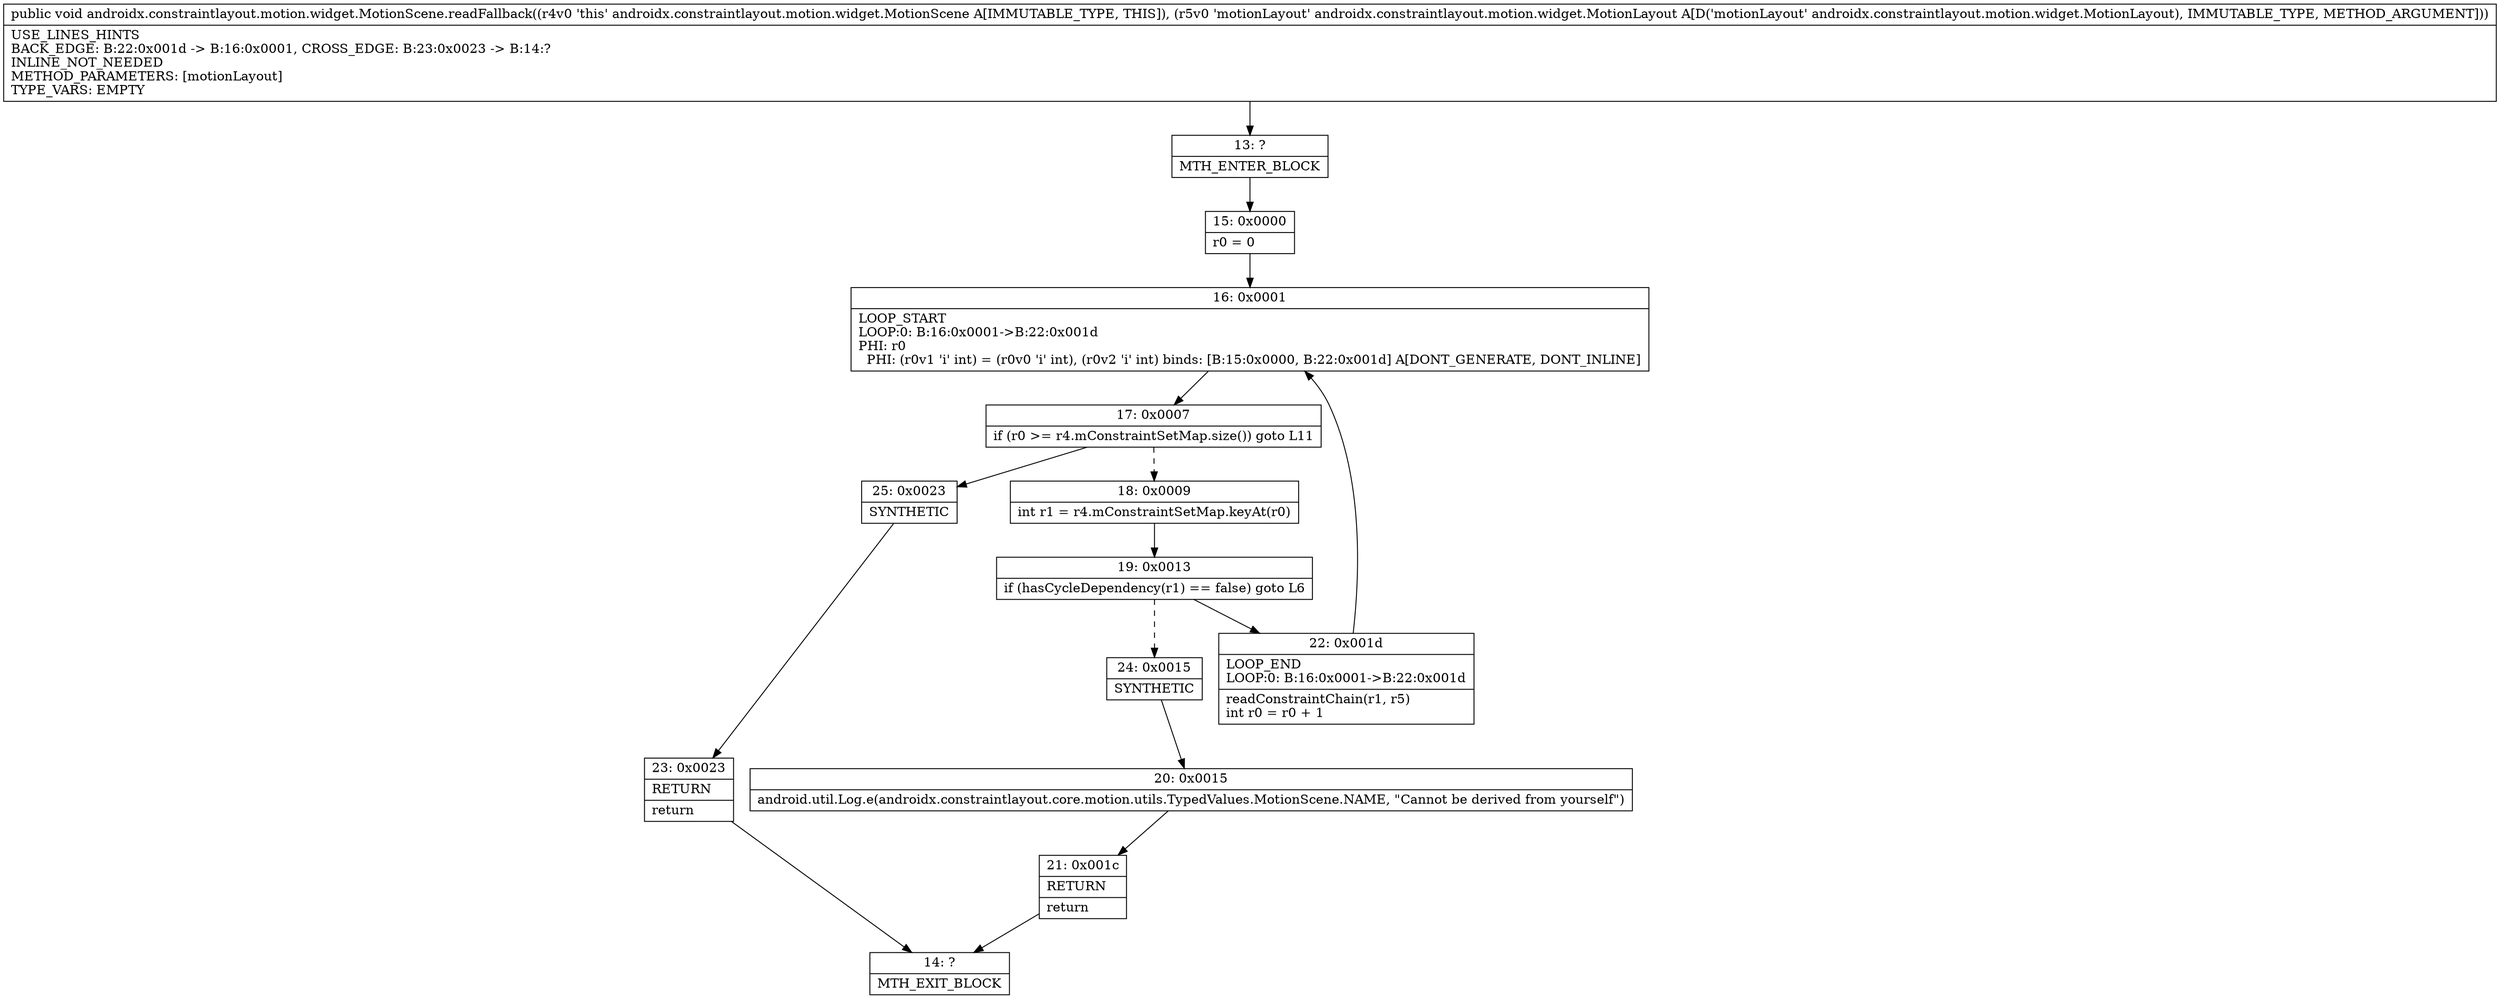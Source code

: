 digraph "CFG forandroidx.constraintlayout.motion.widget.MotionScene.readFallback(Landroidx\/constraintlayout\/motion\/widget\/MotionLayout;)V" {
Node_13 [shape=record,label="{13\:\ ?|MTH_ENTER_BLOCK\l}"];
Node_15 [shape=record,label="{15\:\ 0x0000|r0 = 0\l}"];
Node_16 [shape=record,label="{16\:\ 0x0001|LOOP_START\lLOOP:0: B:16:0x0001\-\>B:22:0x001d\lPHI: r0 \l  PHI: (r0v1 'i' int) = (r0v0 'i' int), (r0v2 'i' int) binds: [B:15:0x0000, B:22:0x001d] A[DONT_GENERATE, DONT_INLINE]\l}"];
Node_17 [shape=record,label="{17\:\ 0x0007|if (r0 \>= r4.mConstraintSetMap.size()) goto L11\l}"];
Node_18 [shape=record,label="{18\:\ 0x0009|int r1 = r4.mConstraintSetMap.keyAt(r0)\l}"];
Node_19 [shape=record,label="{19\:\ 0x0013|if (hasCycleDependency(r1) == false) goto L6\l}"];
Node_22 [shape=record,label="{22\:\ 0x001d|LOOP_END\lLOOP:0: B:16:0x0001\-\>B:22:0x001d\l|readConstraintChain(r1, r5)\lint r0 = r0 + 1\l}"];
Node_24 [shape=record,label="{24\:\ 0x0015|SYNTHETIC\l}"];
Node_20 [shape=record,label="{20\:\ 0x0015|android.util.Log.e(androidx.constraintlayout.core.motion.utils.TypedValues.MotionScene.NAME, \"Cannot be derived from yourself\")\l}"];
Node_21 [shape=record,label="{21\:\ 0x001c|RETURN\l|return\l}"];
Node_14 [shape=record,label="{14\:\ ?|MTH_EXIT_BLOCK\l}"];
Node_25 [shape=record,label="{25\:\ 0x0023|SYNTHETIC\l}"];
Node_23 [shape=record,label="{23\:\ 0x0023|RETURN\l|return\l}"];
MethodNode[shape=record,label="{public void androidx.constraintlayout.motion.widget.MotionScene.readFallback((r4v0 'this' androidx.constraintlayout.motion.widget.MotionScene A[IMMUTABLE_TYPE, THIS]), (r5v0 'motionLayout' androidx.constraintlayout.motion.widget.MotionLayout A[D('motionLayout' androidx.constraintlayout.motion.widget.MotionLayout), IMMUTABLE_TYPE, METHOD_ARGUMENT]))  | USE_LINES_HINTS\lBACK_EDGE: B:22:0x001d \-\> B:16:0x0001, CROSS_EDGE: B:23:0x0023 \-\> B:14:?\lINLINE_NOT_NEEDED\lMETHOD_PARAMETERS: [motionLayout]\lTYPE_VARS: EMPTY\l}"];
MethodNode -> Node_13;Node_13 -> Node_15;
Node_15 -> Node_16;
Node_16 -> Node_17;
Node_17 -> Node_18[style=dashed];
Node_17 -> Node_25;
Node_18 -> Node_19;
Node_19 -> Node_22;
Node_19 -> Node_24[style=dashed];
Node_22 -> Node_16;
Node_24 -> Node_20;
Node_20 -> Node_21;
Node_21 -> Node_14;
Node_25 -> Node_23;
Node_23 -> Node_14;
}

